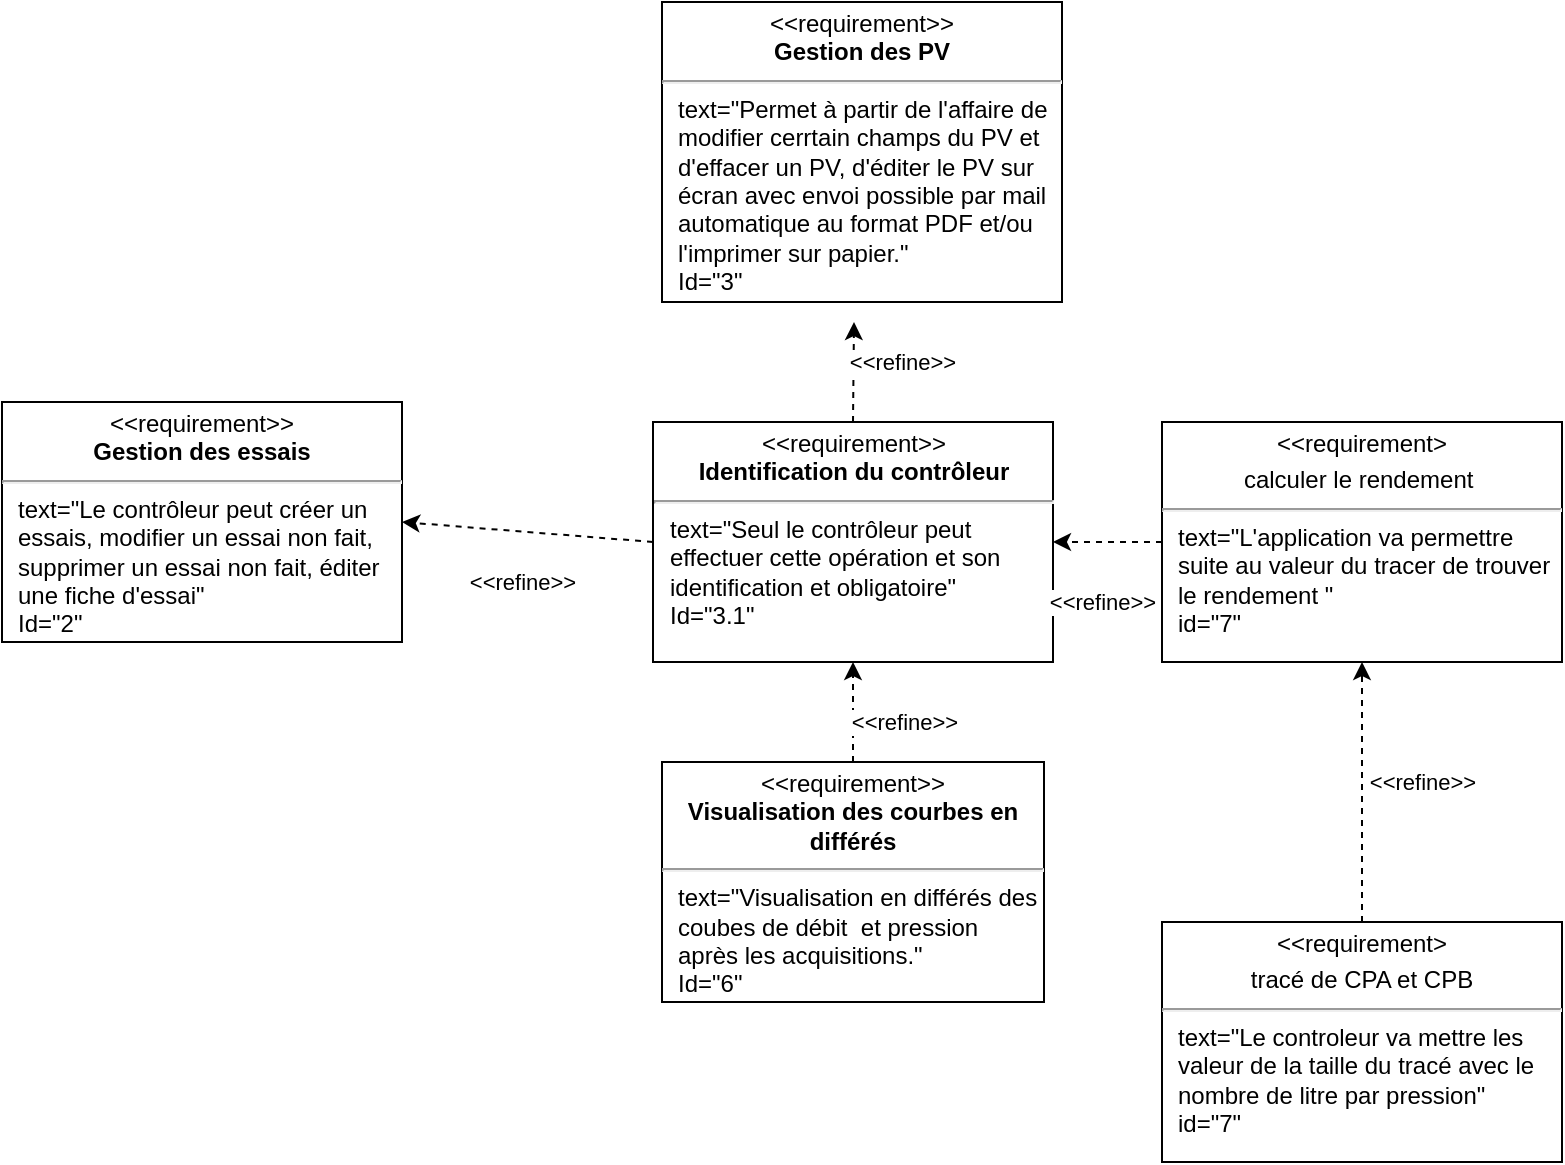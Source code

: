 <mxfile>
    <diagram id="ONgLlP4N_q6dtPXhDEXq" name="Page-1">
        <mxGraphModel dx="1074" dy="1959" grid="1" gridSize="10" guides="1" tooltips="1" connect="1" arrows="1" fold="1" page="1" pageScale="1" pageWidth="827" pageHeight="1169" math="0" shadow="0">
            <root>
                <mxCell id="0"/>
                <mxCell id="1" parent="0"/>
                <mxCell id="60" value="&lt;p style=&quot;margin: 0px ; margin-top: 4px ; text-align: center&quot;&gt;&amp;lt;&amp;lt;requirement&amp;gt;&amp;gt;&lt;br&gt;&lt;b&gt;Gestion des PV&lt;/b&gt;&lt;/p&gt;&lt;hr&gt;&lt;p style=&quot;margin: 0px ; margin-left: 8px ; text-align: left&quot;&gt;text=&quot;Permet à partir de l'affaire de modifier cerrtain champs du PV et d'effacer un PV, d'éditer le PV sur écran avec envoi possible par mail automatique au format PDF et/ou l'imprimer sur papier.&quot;&lt;br&gt;Id=&quot;3&quot;&lt;/p&gt;" style="shape=rect;html=1;overflow=fill;whiteSpace=wrap;" vertex="1" parent="1">
                    <mxGeometry x="360" y="-1120" width="200" height="150" as="geometry"/>
                </mxCell>
                <mxCell id="66" value="&amp;lt;&amp;lt;refine&amp;gt;&amp;gt;" style="edgeStyle=none;html=1;exitX=0.5;exitY=0;exitDx=0;exitDy=0;dashed=1;" edge="1" parent="1" source="61">
                    <mxGeometry x="0.21" y="-24" relative="1" as="geometry">
                        <mxPoint x="456" y="-960" as="targetPoint"/>
                        <mxPoint as="offset"/>
                    </mxGeometry>
                </mxCell>
                <mxCell id="67" value="&amp;lt;&amp;lt;refine&amp;gt;&amp;gt;" style="edgeStyle=none;html=1;exitX=0;exitY=0.5;exitDx=0;exitDy=0;dashed=1;entryX=1;entryY=0.5;entryDx=0;entryDy=0;" edge="1" parent="1" source="61" target="63">
                    <mxGeometry x="0.012" y="25" relative="1" as="geometry">
                        <mxPoint x="230" y="-860" as="targetPoint"/>
                        <mxPoint as="offset"/>
                    </mxGeometry>
                </mxCell>
                <mxCell id="61" value="&lt;p style=&quot;margin: 0px ; margin-top: 4px ; text-align: center&quot;&gt;&amp;lt;&amp;lt;requirement&amp;gt;&amp;gt;&lt;br&gt;&lt;b&gt;Identification du contrôleur&lt;/b&gt;&lt;/p&gt;&lt;hr&gt;&lt;p style=&quot;margin: 0px ; margin-left: 8px ; text-align: left&quot;&gt;text=&quot;Seul le contrôleur peut effectuer cette opération et son identification et obligatoire&quot;&lt;br&gt;Id=&quot;3.1&quot;&lt;/p&gt;" style="shape=rect;html=1;overflow=fill;whiteSpace=wrap;" vertex="1" parent="1">
                    <mxGeometry x="355.5" y="-910" width="200" height="120" as="geometry"/>
                </mxCell>
                <mxCell id="65" value="&amp;lt;&amp;lt;refine&amp;gt;&amp;gt;" style="edgeStyle=none;html=1;exitX=0.5;exitY=0;exitDx=0;exitDy=0;entryX=0.5;entryY=1;entryDx=0;entryDy=0;dashed=1;" edge="1" parent="1" source="62" target="61">
                    <mxGeometry x="-0.2" y="-24" relative="1" as="geometry">
                        <mxPoint x="1" as="offset"/>
                    </mxGeometry>
                </mxCell>
                <mxCell id="62" value="&lt;p style=&quot;margin: 0px ; margin-top: 4px ; text-align: center&quot;&gt;&amp;lt;&amp;lt;requirement&amp;gt;&amp;gt;&lt;br&gt;&lt;b&gt;Visualisation des courbes en différés&lt;/b&gt;&lt;/p&gt;&lt;hr&gt;&lt;p style=&quot;margin: 0px ; margin-left: 8px ; text-align: left&quot;&gt;text=&quot;Visualisation en différés des coubes de débit&amp;nbsp; et pression après les acquisitions.&quot;&lt;/p&gt;&lt;p style=&quot;margin: 0px ; margin-left: 8px ; text-align: left&quot;&gt;Id=&quot;6&quot;&lt;/p&gt;" style="shape=rect;html=1;overflow=fill;whiteSpace=wrap;" vertex="1" parent="1">
                    <mxGeometry x="360" y="-740" width="191" height="120" as="geometry"/>
                </mxCell>
                <mxCell id="63" value="&lt;p style=&quot;margin: 0px ; margin-top: 4px ; text-align: center&quot;&gt;&amp;lt;&amp;lt;requirement&amp;gt;&amp;gt;&lt;br&gt;&lt;b&gt;Gestion des essais&lt;/b&gt;&lt;br&gt;&lt;/p&gt;&lt;hr&gt;&lt;p style=&quot;margin: 0px ; margin-left: 8px ; text-align: left&quot;&gt;text=&quot;Le contrôleur peut créer un essais, modifier un essai non fait, supprimer un essai non fait, éditer une fiche d'essai&quot;&lt;br&gt;Id=&quot;2&quot;&lt;/p&gt;" style="shape=rect;html=1;overflow=fill;whiteSpace=wrap;" vertex="1" parent="1">
                    <mxGeometry x="30" y="-920" width="200" height="120" as="geometry"/>
                </mxCell>
                <mxCell id="71" value="&amp;lt;&amp;lt;refine&amp;gt;&amp;gt;" style="edgeStyle=none;html=1;exitX=0.5;exitY=0;exitDx=0;exitDy=0;entryX=0.5;entryY=1;entryDx=0;entryDy=0;dashed=1;" edge="1" parent="1" source="69" target="70">
                    <mxGeometry x="0.077" y="-30" relative="1" as="geometry">
                        <mxPoint as="offset"/>
                    </mxGeometry>
                </mxCell>
                <mxCell id="69" value="&lt;p style=&quot;margin: 0px ; margin-top: 4px ; text-align: center&quot;&gt;&amp;lt;&amp;lt;requirement&amp;gt;&lt;br&gt;&lt;/p&gt;&lt;p style=&quot;margin: 0px ; margin-top: 4px ; text-align: center&quot;&gt;tracé de CPA et CPB&lt;/p&gt;&lt;hr&gt;&lt;p style=&quot;margin: 0px ; margin-left: 8px ; text-align: left&quot;&gt;text=&quot;Le controleur va mettre les valeur de la taille du tracé avec le nombre de litre par pression&quot;&lt;/p&gt;&lt;p style=&quot;margin: 0px ; margin-left: 8px ; text-align: left&quot;&gt;id=&quot;7&quot;&lt;/p&gt;" style="shape=rect;html=1;overflow=fill;whiteSpace=wrap;" vertex="1" parent="1">
                    <mxGeometry x="610" y="-660" width="200" height="120" as="geometry"/>
                </mxCell>
                <mxCell id="72" value="&amp;lt;&amp;lt;refine&amp;gt;&amp;gt;" style="edgeStyle=none;html=1;exitX=0;exitY=0.5;exitDx=0;exitDy=0;entryX=1;entryY=0.5;entryDx=0;entryDy=0;dashed=1;" edge="1" parent="1" source="70" target="61">
                    <mxGeometry x="0.101" y="30" relative="1" as="geometry">
                        <mxPoint as="offset"/>
                    </mxGeometry>
                </mxCell>
                <mxCell id="70" value="&lt;p style=&quot;margin: 0px ; margin-top: 4px ; text-align: center&quot;&gt;&amp;lt;&amp;lt;requirement&amp;gt;&lt;br&gt;&lt;/p&gt;&lt;p style=&quot;margin: 0px ; margin-top: 4px ; text-align: center&quot;&gt;calculer le rendement&amp;nbsp;&lt;/p&gt;&lt;hr&gt;&lt;p style=&quot;margin: 0px ; margin-left: 8px ; text-align: left&quot;&gt;text=&quot;L'application va permettre suite au valeur du tracer de trouver le rendement &quot;&lt;/p&gt;&lt;p style=&quot;margin: 0px ; margin-left: 8px ; text-align: left&quot;&gt;id=&quot;7&quot;&lt;/p&gt;" style="shape=rect;html=1;overflow=fill;whiteSpace=wrap;" vertex="1" parent="1">
                    <mxGeometry x="610" y="-910" width="200" height="120" as="geometry"/>
                </mxCell>
            </root>
        </mxGraphModel>
    </diagram>
</mxfile>